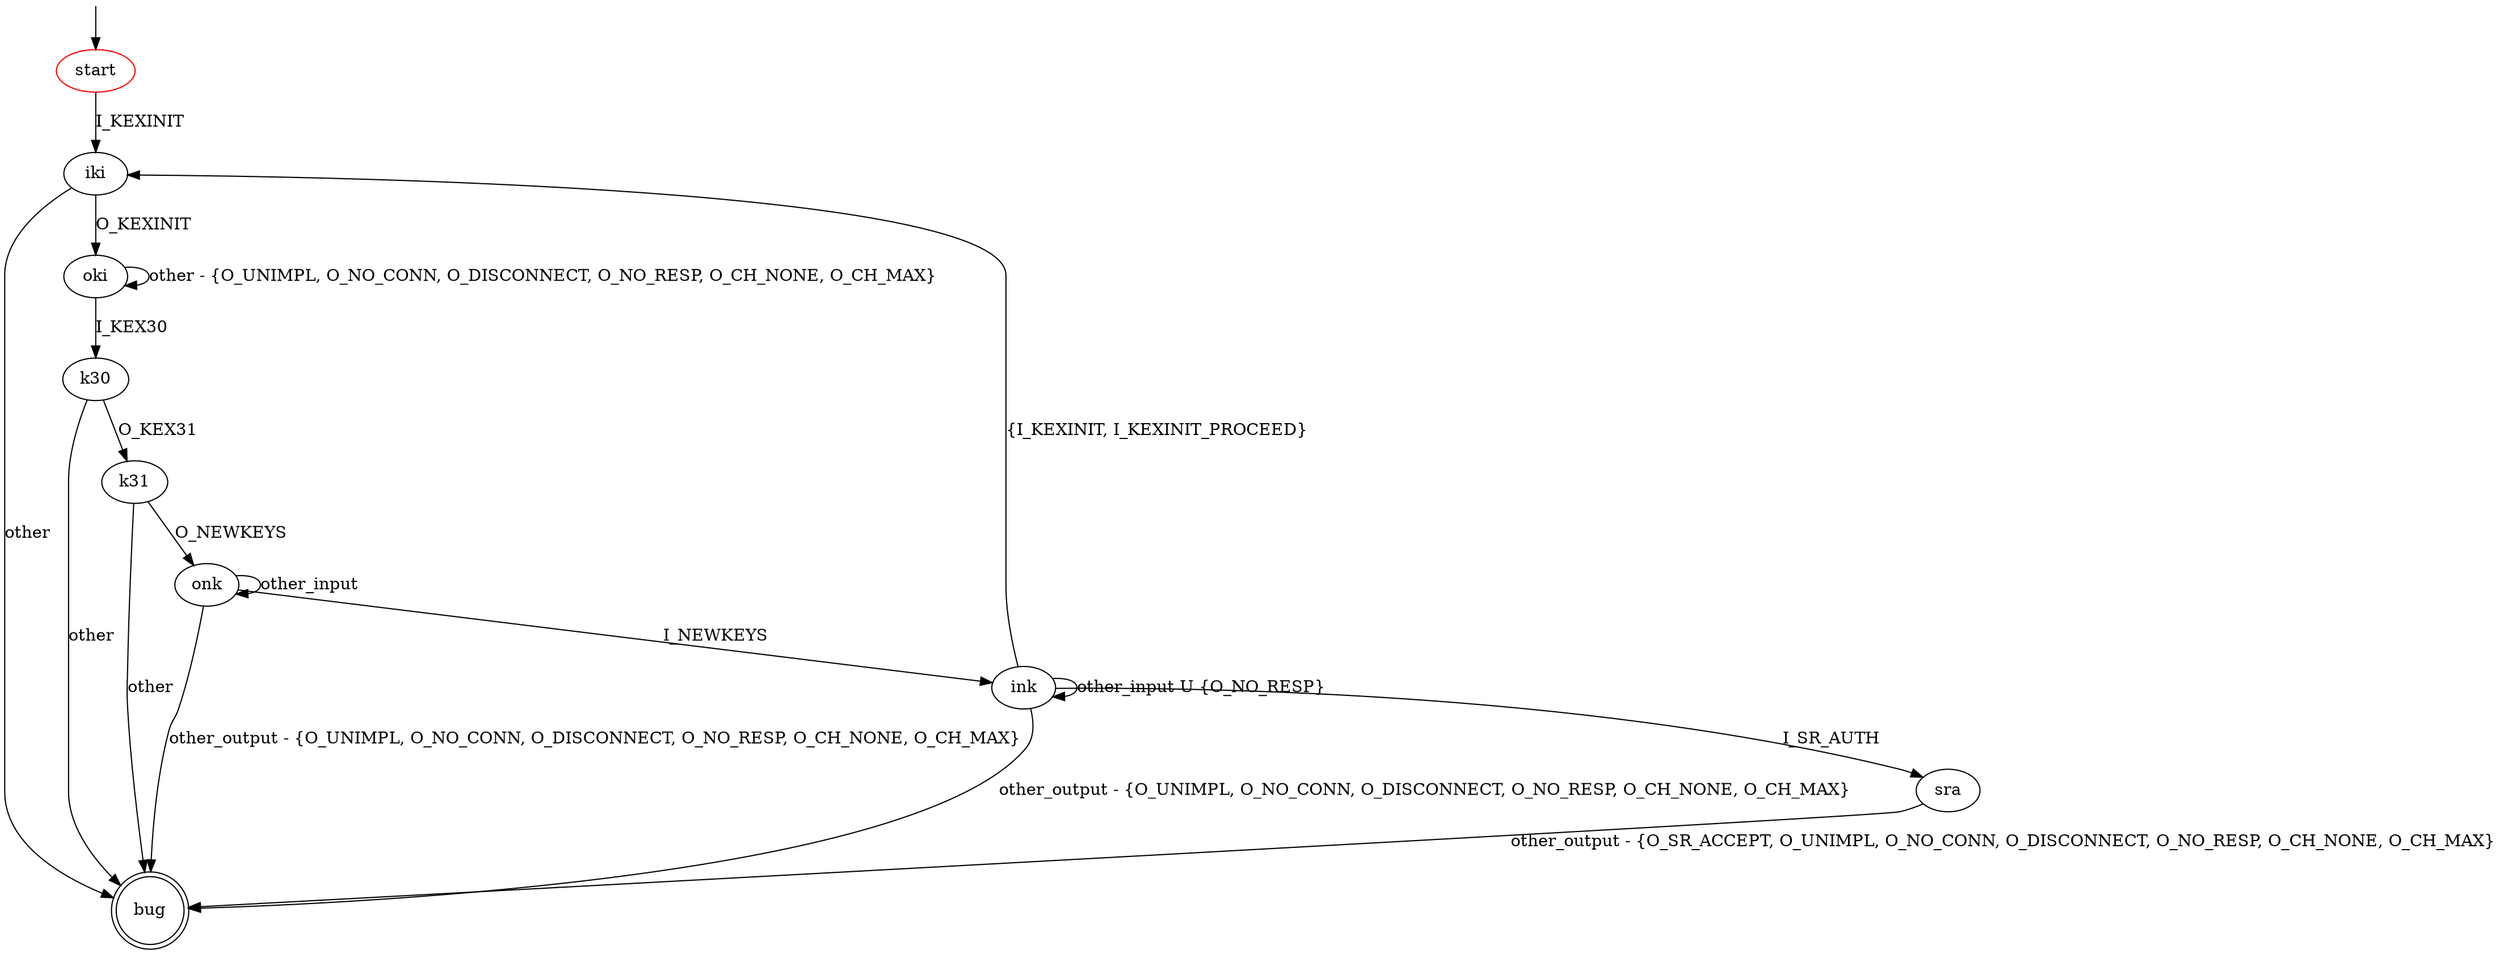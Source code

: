 digraph G {
label=""
start [color="red"]
bug [shape="doublecircle"]

start -> iki [label="I_KEXINIT"]
iki -> oki [label="O_KEXINIT"]
iki -> bug [label="other"]

oki -> k30 [label="I_KEX30"]
oki -> oki [label="other - {O_UNIMPL, O_NO_CONN, O_DISCONNECT, O_NO_RESP, O_CH_NONE, O_CH_MAX}"]

k30 -> k31 [label="O_KEX31"]
k30 -> bug [label="other"]

k31 -> onk [label="O_NEWKEYS"]
k31 -> bug [label="other"]

onk -> ink [label="I_NEWKEYS"]
onk -> bug [label="other_output - {O_UNIMPL, O_NO_CONN, O_DISCONNECT, O_NO_RESP, O_CH_NONE, O_CH_MAX}"]
onk -> onk [label="other_input"]

ink -> sra [label="I_SR_AUTH"]
ink -> iki [label="{I_KEXINIT, I_KEXINIT_PROCEED}"]
ink -> bug [label="other_output - {O_UNIMPL, O_NO_CONN, O_DISCONNECT, O_NO_RESP, O_CH_NONE, O_CH_MAX}"]
ink -> ink [label="other_input U {O_NO_RESP}"]

sra -> bug [label="other_output - {O_SR_ACCEPT, O_UNIMPL, O_NO_CONN, O_DISCONNECT, O_NO_RESP, O_CH_NONE, O_CH_MAX}"]

__start0 [label="" shape="none" width="0" height="0"];
__start0 -> start;
}
